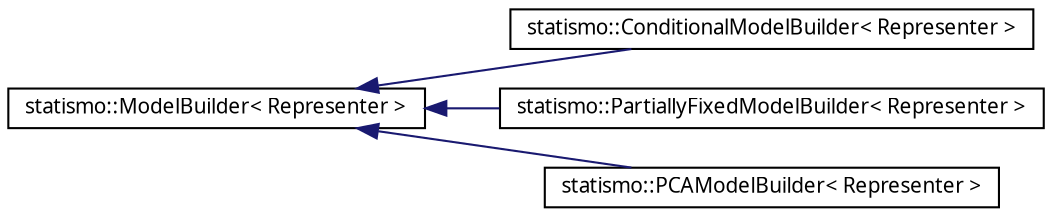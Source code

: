 digraph G
{
  edge [fontname="FreeSans.ttf",fontsize="10",labelfontname="FreeSans.ttf",labelfontsize="10"];
  node [fontname="FreeSans.ttf",fontsize="10",shape=record];
  rankdir="LR";
  Node1 [label="statismo::ModelBuilder\< Representer \>",height=0.2,width=0.4,color="black", fillcolor="white", style="filled",URL="$classstatismo_1_1ModelBuilder.html",tooltip="Common base class for all the model builder classes."];
  Node1 -> Node2 [dir="back",color="midnightblue",fontsize="10",style="solid",fontname="FreeSans.ttf"];
  Node2 [label="statismo::ConditionalModelBuilder\< Representer \>",height=0.2,width=0.4,color="black", fillcolor="white", style="filled",URL="$classstatismo_1_1ConditionalModelBuilder.html",tooltip="Creates a StatisticalModel conditioned on some external data."];
  Node1 -> Node3 [dir="back",color="midnightblue",fontsize="10",style="solid",fontname="FreeSans.ttf"];
  Node3 [label="statismo::PartiallyFixedModelBuilder\< Representer \>",height=0.2,width=0.4,color="black", fillcolor="white", style="filled",URL="$classstatismo_1_1PartiallyFixedModelBuilder.html",tooltip="creates a statistical model (PCA Model), given point constraints (fixed values)"];
  Node1 -> Node4 [dir="back",color="midnightblue",fontsize="10",style="solid",fontname="FreeSans.ttf"];
  Node4 [label="statismo::PCAModelBuilder\< Representer \>",height=0.2,width=0.4,color="black", fillcolor="white", style="filled",URL="$classstatismo_1_1PCAModelBuilder.html",tooltip="Creates StatisticalModel using Principal Component Analysis."];
}
